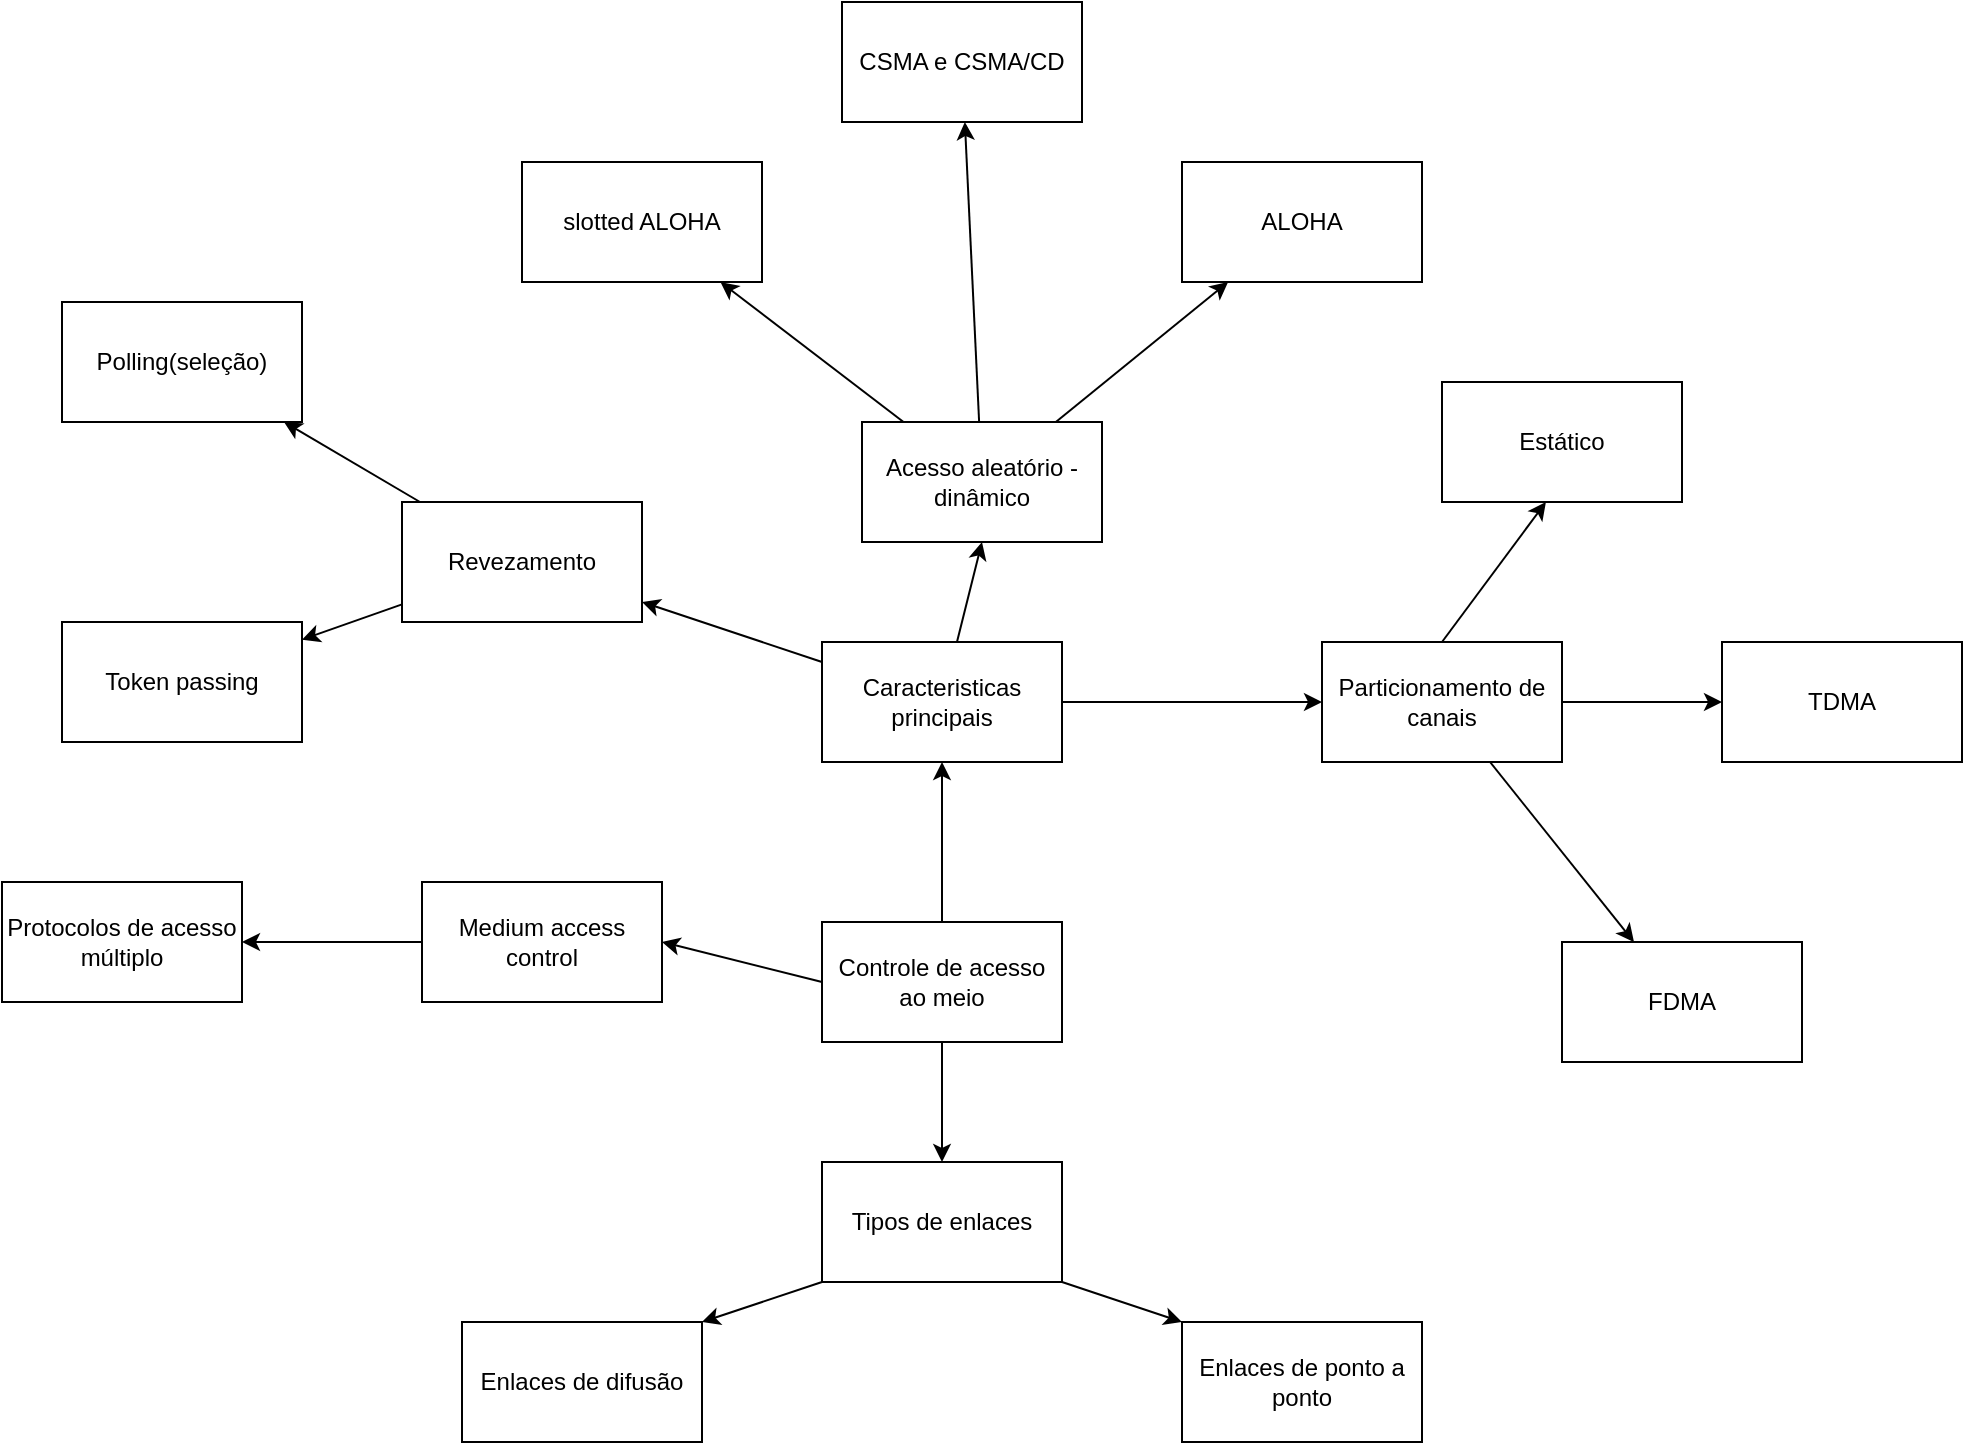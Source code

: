 <mxfile version="13.6.5" type="device"><diagram id="p_22D-Fid_Xv2PXICEp-" name="Page-1"><mxGraphModel dx="1552" dy="811" grid="1" gridSize="10" guides="1" tooltips="1" connect="1" arrows="1" fold="1" page="1" pageScale="1" pageWidth="1654" pageHeight="2336" math="0" shadow="0"><root><mxCell id="0"/><mxCell id="1" parent="0"/><mxCell id="b4o1i9-a_sz5eKUlw4Uo-2" value="Controle de acesso ao meio" style="rounded=0;whiteSpace=wrap;html=1;" vertex="1" parent="1"><mxGeometry x="900" y="590" width="120" height="60" as="geometry"/></mxCell><mxCell id="b4o1i9-a_sz5eKUlw4Uo-3" value="Tipos de enlaces&lt;br&gt;" style="whiteSpace=wrap;html=1;" vertex="1" parent="1"><mxGeometry x="900" y="710" width="120" height="60" as="geometry"/></mxCell><mxCell id="b4o1i9-a_sz5eKUlw4Uo-5" value="" style="endArrow=classic;html=1;entryX=0.5;entryY=0;entryDx=0;entryDy=0;exitX=0.5;exitY=1;exitDx=0;exitDy=0;" edge="1" parent="1" source="b4o1i9-a_sz5eKUlw4Uo-2" target="b4o1i9-a_sz5eKUlw4Uo-3"><mxGeometry width="50" height="50" relative="1" as="geometry"><mxPoint x="790" y="710" as="sourcePoint"/><mxPoint x="840" y="660" as="targetPoint"/></mxGeometry></mxCell><mxCell id="b4o1i9-a_sz5eKUlw4Uo-6" value="Enlaces de difusão" style="whiteSpace=wrap;html=1;" vertex="1" parent="1"><mxGeometry x="720" y="790" width="120" height="60" as="geometry"/></mxCell><mxCell id="b4o1i9-a_sz5eKUlw4Uo-7" value="" style="endArrow=classic;html=1;entryX=1;entryY=0;entryDx=0;entryDy=0;exitX=0;exitY=1;exitDx=0;exitDy=0;" edge="1" parent="1" source="b4o1i9-a_sz5eKUlw4Uo-3" target="b4o1i9-a_sz5eKUlw4Uo-6"><mxGeometry width="50" height="50" relative="1" as="geometry"><mxPoint x="950" y="740" as="sourcePoint"/><mxPoint x="1000" y="690" as="targetPoint"/></mxGeometry></mxCell><mxCell id="b4o1i9-a_sz5eKUlw4Uo-8" value="Enlaces de ponto a ponto" style="whiteSpace=wrap;html=1;" vertex="1" parent="1"><mxGeometry x="1080" y="790" width="120" height="60" as="geometry"/></mxCell><mxCell id="b4o1i9-a_sz5eKUlw4Uo-9" value="" style="endArrow=classic;html=1;entryX=0;entryY=0;entryDx=0;entryDy=0;exitX=1;exitY=1;exitDx=0;exitDy=0;" edge="1" parent="1" source="b4o1i9-a_sz5eKUlw4Uo-3" target="b4o1i9-a_sz5eKUlw4Uo-8"><mxGeometry width="50" height="50" relative="1" as="geometry"><mxPoint x="950" y="730" as="sourcePoint"/><mxPoint x="1000" y="680" as="targetPoint"/></mxGeometry></mxCell><mxCell id="b4o1i9-a_sz5eKUlw4Uo-10" value="Medium access control" style="whiteSpace=wrap;html=1;" vertex="1" parent="1"><mxGeometry x="700" y="570" width="120" height="60" as="geometry"/></mxCell><mxCell id="b4o1i9-a_sz5eKUlw4Uo-11" value="" style="endArrow=classic;html=1;entryX=1;entryY=0.5;entryDx=0;entryDy=0;exitX=0;exitY=0.5;exitDx=0;exitDy=0;" edge="1" parent="1" source="b4o1i9-a_sz5eKUlw4Uo-2" target="b4o1i9-a_sz5eKUlw4Uo-10"><mxGeometry width="50" height="50" relative="1" as="geometry"><mxPoint x="950" y="730" as="sourcePoint"/><mxPoint x="1000" y="680" as="targetPoint"/></mxGeometry></mxCell><mxCell id="b4o1i9-a_sz5eKUlw4Uo-12" value="Protocolos de acesso múltiplo" style="whiteSpace=wrap;html=1;" vertex="1" parent="1"><mxGeometry x="490" y="570" width="120" height="60" as="geometry"/></mxCell><mxCell id="b4o1i9-a_sz5eKUlw4Uo-13" value="" style="endArrow=classic;html=1;entryX=1;entryY=0.5;entryDx=0;entryDy=0;exitX=0;exitY=0.5;exitDx=0;exitDy=0;" edge="1" parent="1" source="b4o1i9-a_sz5eKUlw4Uo-10" target="b4o1i9-a_sz5eKUlw4Uo-12"><mxGeometry width="50" height="50" relative="1" as="geometry"><mxPoint x="740" y="620" as="sourcePoint"/><mxPoint x="790" y="570" as="targetPoint"/></mxGeometry></mxCell><mxCell id="b4o1i9-a_sz5eKUlw4Uo-14" value="Caracteristicas principais" style="whiteSpace=wrap;html=1;" vertex="1" parent="1"><mxGeometry x="900" y="450" width="120" height="60" as="geometry"/></mxCell><mxCell id="b4o1i9-a_sz5eKUlw4Uo-15" value="" style="endArrow=classic;html=1;entryX=0.5;entryY=1;entryDx=0;entryDy=0;exitX=0.5;exitY=0;exitDx=0;exitDy=0;" edge="1" parent="1" source="b4o1i9-a_sz5eKUlw4Uo-2" target="b4o1i9-a_sz5eKUlw4Uo-14"><mxGeometry width="50" height="50" relative="1" as="geometry"><mxPoint x="740" y="620" as="sourcePoint"/><mxPoint x="790" y="570" as="targetPoint"/></mxGeometry></mxCell><mxCell id="b4o1i9-a_sz5eKUlw4Uo-16" value="Particionamento de canais" style="whiteSpace=wrap;html=1;" vertex="1" parent="1"><mxGeometry x="1150" y="450" width="120" height="60" as="geometry"/></mxCell><mxCell id="b4o1i9-a_sz5eKUlw4Uo-17" value="" style="endArrow=classic;html=1;entryX=0;entryY=0.5;entryDx=0;entryDy=0;exitX=1;exitY=0.5;exitDx=0;exitDy=0;" edge="1" parent="1" source="b4o1i9-a_sz5eKUlw4Uo-14" target="b4o1i9-a_sz5eKUlw4Uo-16"><mxGeometry width="50" height="50" relative="1" as="geometry"><mxPoint x="1020" y="490" as="sourcePoint"/><mxPoint x="1070" y="440" as="targetPoint"/></mxGeometry></mxCell><mxCell id="b4o1i9-a_sz5eKUlw4Uo-18" value="Estático" style="whiteSpace=wrap;html=1;" vertex="1" parent="1"><mxGeometry x="1210" y="320" width="120" height="60" as="geometry"/></mxCell><mxCell id="b4o1i9-a_sz5eKUlw4Uo-19" value="" style="endArrow=classic;html=1;entryX=0.433;entryY=1;entryDx=0;entryDy=0;entryPerimeter=0;exitX=0.5;exitY=0;exitDx=0;exitDy=0;" edge="1" parent="1" source="b4o1i9-a_sz5eKUlw4Uo-16" target="b4o1i9-a_sz5eKUlw4Uo-18"><mxGeometry width="50" height="50" relative="1" as="geometry"><mxPoint x="1020" y="490" as="sourcePoint"/><mxPoint x="1070" y="440" as="targetPoint"/></mxGeometry></mxCell><mxCell id="b4o1i9-a_sz5eKUlw4Uo-20" value="Acesso aleatório - dinâmico" style="whiteSpace=wrap;html=1;" vertex="1" parent="1"><mxGeometry x="920" y="340" width="120" height="60" as="geometry"/></mxCell><mxCell id="b4o1i9-a_sz5eKUlw4Uo-21" value="" style="endArrow=classic;html=1;entryX=0.5;entryY=1;entryDx=0;entryDy=0;" edge="1" parent="1" source="b4o1i9-a_sz5eKUlw4Uo-14" target="b4o1i9-a_sz5eKUlw4Uo-20"><mxGeometry width="50" height="50" relative="1" as="geometry"><mxPoint x="1020" y="480" as="sourcePoint"/><mxPoint x="1070" y="430" as="targetPoint"/></mxGeometry></mxCell><mxCell id="b4o1i9-a_sz5eKUlw4Uo-22" value="Revezamento" style="whiteSpace=wrap;html=1;" vertex="1" parent="1"><mxGeometry x="690" y="380" width="120" height="60" as="geometry"/></mxCell><mxCell id="b4o1i9-a_sz5eKUlw4Uo-23" value="" style="endArrow=classic;html=1;" edge="1" parent="1" source="b4o1i9-a_sz5eKUlw4Uo-14" target="b4o1i9-a_sz5eKUlw4Uo-22"><mxGeometry width="50" height="50" relative="1" as="geometry"><mxPoint x="1020" y="480" as="sourcePoint"/><mxPoint x="1070" y="430" as="targetPoint"/></mxGeometry></mxCell><mxCell id="b4o1i9-a_sz5eKUlw4Uo-24" value="TDMA" style="whiteSpace=wrap;html=1;" vertex="1" parent="1"><mxGeometry x="1350" y="450" width="120" height="60" as="geometry"/></mxCell><mxCell id="b4o1i9-a_sz5eKUlw4Uo-25" value="" style="endArrow=classic;html=1;" edge="1" parent="1" source="b4o1i9-a_sz5eKUlw4Uo-16" target="b4o1i9-a_sz5eKUlw4Uo-24"><mxGeometry width="50" height="50" relative="1" as="geometry"><mxPoint x="1020" y="480" as="sourcePoint"/><mxPoint x="1070" y="430" as="targetPoint"/></mxGeometry></mxCell><mxCell id="b4o1i9-a_sz5eKUlw4Uo-26" value="FDMA" style="whiteSpace=wrap;html=1;" vertex="1" parent="1"><mxGeometry x="1270" y="600" width="120" height="60" as="geometry"/></mxCell><mxCell id="b4o1i9-a_sz5eKUlw4Uo-27" value="" style="endArrow=classic;html=1;" edge="1" parent="1" source="b4o1i9-a_sz5eKUlw4Uo-16" target="b4o1i9-a_sz5eKUlw4Uo-26"><mxGeometry width="50" height="50" relative="1" as="geometry"><mxPoint x="1020" y="480" as="sourcePoint"/><mxPoint x="1070" y="430" as="targetPoint"/></mxGeometry></mxCell><mxCell id="b4o1i9-a_sz5eKUlw4Uo-28" value="slotted ALOHA" style="whiteSpace=wrap;html=1;" vertex="1" parent="1"><mxGeometry x="750" y="210" width="120" height="60" as="geometry"/></mxCell><mxCell id="b4o1i9-a_sz5eKUlw4Uo-30" value="ALOHA" style="whiteSpace=wrap;html=1;" vertex="1" parent="1"><mxGeometry x="1080" y="210" width="120" height="60" as="geometry"/></mxCell><mxCell id="b4o1i9-a_sz5eKUlw4Uo-32" value="CSMA e CSMA/CD" style="whiteSpace=wrap;html=1;" vertex="1" parent="1"><mxGeometry x="910" y="130" width="120" height="60" as="geometry"/></mxCell><mxCell id="b4o1i9-a_sz5eKUlw4Uo-33" value="" style="endArrow=classic;html=1;" edge="1" parent="1" source="b4o1i9-a_sz5eKUlw4Uo-20" target="b4o1i9-a_sz5eKUlw4Uo-32"><mxGeometry width="50" height="50" relative="1" as="geometry"><mxPoint x="1020" y="320" as="sourcePoint"/><mxPoint x="1070" y="270" as="targetPoint"/></mxGeometry></mxCell><mxCell id="b4o1i9-a_sz5eKUlw4Uo-34" value="" style="endArrow=classic;html=1;" edge="1" parent="1" source="b4o1i9-a_sz5eKUlw4Uo-20" target="b4o1i9-a_sz5eKUlw4Uo-28"><mxGeometry width="50" height="50" relative="1" as="geometry"><mxPoint x="1020" y="320" as="sourcePoint"/><mxPoint x="1070" y="270" as="targetPoint"/></mxGeometry></mxCell><mxCell id="b4o1i9-a_sz5eKUlw4Uo-35" value="" style="endArrow=classic;html=1;" edge="1" parent="1" source="b4o1i9-a_sz5eKUlw4Uo-20" target="b4o1i9-a_sz5eKUlw4Uo-30"><mxGeometry width="50" height="50" relative="1" as="geometry"><mxPoint x="1020" y="320" as="sourcePoint"/><mxPoint x="1070" y="270" as="targetPoint"/></mxGeometry></mxCell><mxCell id="b4o1i9-a_sz5eKUlw4Uo-36" value="Polling(seleção)" style="whiteSpace=wrap;html=1;" vertex="1" parent="1"><mxGeometry x="520" y="280" width="120" height="60" as="geometry"/></mxCell><mxCell id="b4o1i9-a_sz5eKUlw4Uo-37" value="Token passing&lt;br&gt;" style="whiteSpace=wrap;html=1;" vertex="1" parent="1"><mxGeometry x="520" y="440" width="120" height="60" as="geometry"/></mxCell><mxCell id="b4o1i9-a_sz5eKUlw4Uo-38" value="" style="endArrow=classic;html=1;" edge="1" parent="1" source="b4o1i9-a_sz5eKUlw4Uo-22" target="b4o1i9-a_sz5eKUlw4Uo-37"><mxGeometry width="50" height="50" relative="1" as="geometry"><mxPoint x="700" y="440" as="sourcePoint"/><mxPoint x="750" y="390" as="targetPoint"/></mxGeometry></mxCell><mxCell id="b4o1i9-a_sz5eKUlw4Uo-39" value="" style="endArrow=classic;html=1;" edge="1" parent="1" source="b4o1i9-a_sz5eKUlw4Uo-22" target="b4o1i9-a_sz5eKUlw4Uo-36"><mxGeometry width="50" height="50" relative="1" as="geometry"><mxPoint x="700" y="440" as="sourcePoint"/><mxPoint x="750" y="390" as="targetPoint"/></mxGeometry></mxCell></root></mxGraphModel></diagram></mxfile>